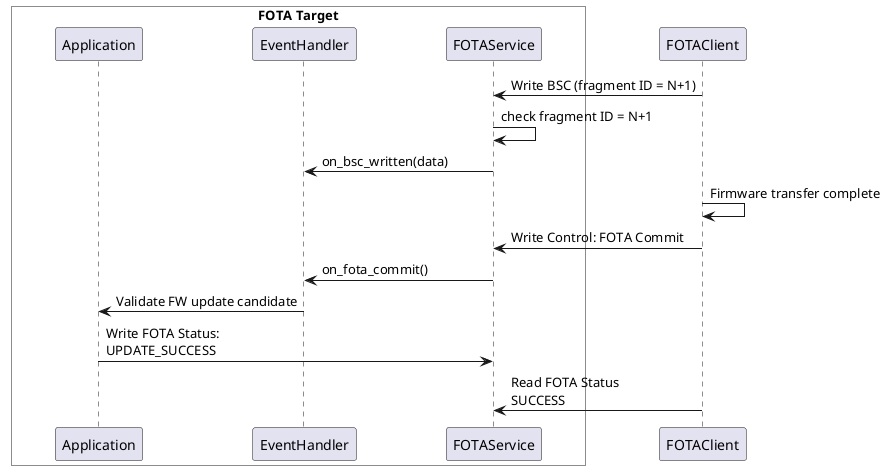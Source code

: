 @startuml
skinparam ParticipantPadding 40
skinparam BoxPadding 10

box "FOTA Target" #White
participant Application as app
participant EventHandler as eh
participant FOTAService as fotasvc
end box
participant FOTAClient as fotaclient

fotaclient -> fotasvc : Write BSC (fragment ID = N+1)
fotasvc -> fotasvc: check fragment ID = N+1
fotasvc -> eh: on_bsc_written(data)
fotaclient -> fotaclient : Firmware transfer complete
fotaclient -> fotasvc: Write Control: FOTA Commit
fotasvc -> eh: on_fota_commit()
eh -> app: Validate FW update candidate
app -> fotasvc: Write FOTA Status:\nUPDATE_SUCCESS
fotaclient -> fotasvc: Read FOTA Status\nSUCCESS
@enduml